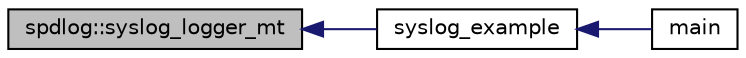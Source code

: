 digraph "spdlog::syslog_logger_mt"
{
  edge [fontname="Helvetica",fontsize="10",labelfontname="Helvetica",labelfontsize="10"];
  node [fontname="Helvetica",fontsize="10",shape=record];
  rankdir="LR";
  Node1 [label="spdlog::syslog_logger_mt",height=0.2,width=0.4,color="black", fillcolor="grey75", style="filled" fontcolor="black"];
  Node1 -> Node2 [dir="back",color="midnightblue",fontsize="10",style="solid",fontname="Helvetica"];
  Node2 [label="syslog_example",height=0.2,width=0.4,color="black", fillcolor="white", style="filled",URL="$example_8cpp.html#a69b2ee4500d328523456430bbd94bce6"];
  Node2 -> Node3 [dir="back",color="midnightblue",fontsize="10",style="solid",fontname="Helvetica"];
  Node3 [label="main",height=0.2,width=0.4,color="black", fillcolor="white", style="filled",URL="$jni_2example_8cpp.html#a81ce304348a420752ee080480d2b3095"];
}
